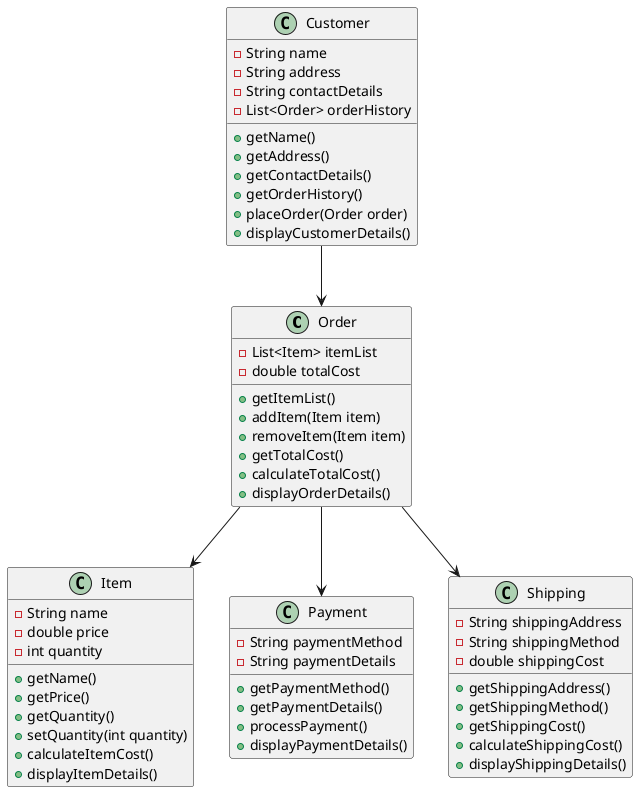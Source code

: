 @startuml
class Order {
  - List<Item> itemList
  - double totalCost
  + getItemList()
  + addItem(Item item)
  + removeItem(Item item)
  + getTotalCost()
  + calculateTotalCost()
  + displayOrderDetails()
}

class Item {
  - String name
  - double price
  - int quantity
  + getName()
  + getPrice()
  + getQuantity()
  + setQuantity(int quantity)
  + calculateItemCost()
  + displayItemDetails()
}

class Customer {
  - String name
  - String address
  - String contactDetails
  - List<Order> orderHistory
  + getName()
  + getAddress()
  + getContactDetails()
  + getOrderHistory()
  + placeOrder(Order order)
  + displayCustomerDetails()
}

class Payment {
  - String paymentMethod
  - String paymentDetails
  + getPaymentMethod()
  + getPaymentDetails()
  + processPayment()
  + displayPaymentDetails()
}

class Shipping {
  - String shippingAddress
  - String shippingMethod
  - double shippingCost
  + getShippingAddress()
  + getShippingMethod()
  + getShippingCost()
  + calculateShippingCost()
  + displayShippingDetails()
}

Order --> Item
Customer --> Order
Order --> Payment
Order --> Shipping
@enduml

